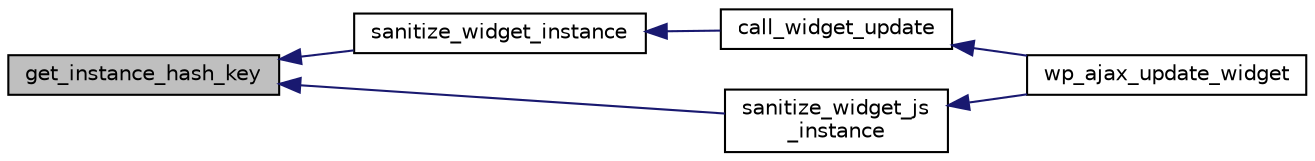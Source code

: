 digraph "get_instance_hash_key"
{
  edge [fontname="Helvetica",fontsize="10",labelfontname="Helvetica",labelfontsize="10"];
  node [fontname="Helvetica",fontsize="10",shape=record];
  rankdir="LR";
  Node1 [label="get_instance_hash_key",height=0.2,width=0.4,color="black", fillcolor="grey75", style="filled", fontcolor="black"];
  Node1 -> Node2 [dir="back",color="midnightblue",fontsize="10",style="solid",fontname="Helvetica"];
  Node2 [label="sanitize_widget_instance",height=0.2,width=0.4,color="black", fillcolor="white", style="filled",URL="$class_w_p___customize___widgets.html#a2eafa15d1e30633d785fa6da98bf0ed2"];
  Node2 -> Node3 [dir="back",color="midnightblue",fontsize="10",style="solid",fontname="Helvetica"];
  Node3 [label="call_widget_update",height=0.2,width=0.4,color="black", fillcolor="white", style="filled",URL="$class_w_p___customize___widgets.html#a131210e7d015a1a690fb98b13c46cdd9"];
  Node3 -> Node4 [dir="back",color="midnightblue",fontsize="10",style="solid",fontname="Helvetica"];
  Node4 [label="wp_ajax_update_widget",height=0.2,width=0.4,color="black", fillcolor="white", style="filled",URL="$class_w_p___customize___widgets.html#a140833250dbef5a389fb822a3deda305"];
  Node1 -> Node5 [dir="back",color="midnightblue",fontsize="10",style="solid",fontname="Helvetica"];
  Node5 [label="sanitize_widget_js\l_instance",height=0.2,width=0.4,color="black", fillcolor="white", style="filled",URL="$class_w_p___customize___widgets.html#afdf0c782ae54acc245d90db784cf29ad"];
  Node5 -> Node4 [dir="back",color="midnightblue",fontsize="10",style="solid",fontname="Helvetica"];
}
